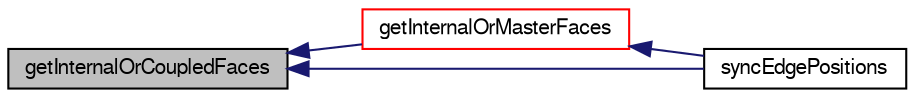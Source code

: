 digraph "getInternalOrCoupledFaces"
{
  bgcolor="transparent";
  edge [fontname="FreeSans",fontsize="10",labelfontname="FreeSans",labelfontsize="10"];
  node [fontname="FreeSans",fontsize="10",shape=record];
  rankdir="LR";
  Node10583 [label="getInternalOrCoupledFaces",height=0.2,width=0.4,color="black", fillcolor="grey75", style="filled", fontcolor="black"];
  Node10583 -> Node10584 [dir="back",color="midnightblue",fontsize="10",style="solid",fontname="FreeSans"];
  Node10584 [label="getInternalOrMasterFaces",height=0.2,width=0.4,color="red",URL="$a27502.html#a974774e844482a638469208c3e1d93b2",tooltip="Get per face whether it is internal or a master of a. "];
  Node10584 -> Node10595 [dir="back",color="midnightblue",fontsize="10",style="solid",fontname="FreeSans"];
  Node10595 [label="syncEdgePositions",height=0.2,width=0.4,color="black",URL="$a27502.html#a0855467e61ed50e1853e9d586d9c2fc9",tooltip="Synchronize locations on selected edges. "];
  Node10583 -> Node10595 [dir="back",color="midnightblue",fontsize="10",style="solid",fontname="FreeSans"];
}
